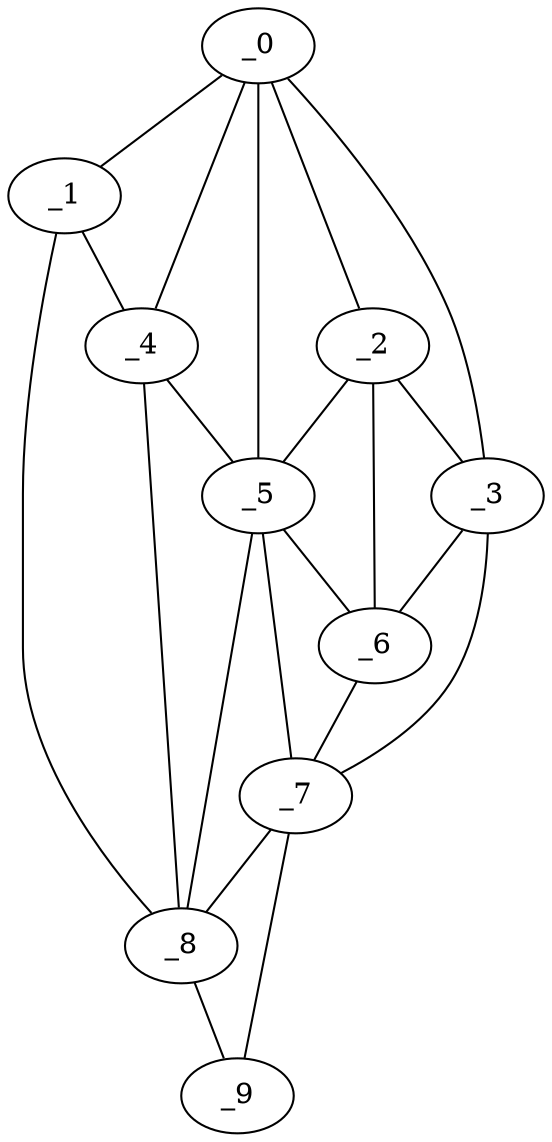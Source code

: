 graph "obj80__30.gxl" {
	_0	 [x=10,
		y=30];
	_1	 [x=12,
		y=99];
	_0 -- _1	 [valence=1];
	_2	 [x=27,
		y=17];
	_0 -- _2	 [valence=2];
	_3	 [x=33,
		y=11];
	_0 -- _3	 [valence=1];
	_4	 [x=33,
		y=75];
	_0 -- _4	 [valence=2];
	_5	 [x=56,
		y=57];
	_0 -- _5	 [valence=2];
	_1 -- _4	 [valence=2];
	_8	 [x=109,
		y=116];
	_1 -- _8	 [valence=1];
	_2 -- _3	 [valence=2];
	_2 -- _5	 [valence=2];
	_6	 [x=67,
		y=47];
	_2 -- _6	 [valence=2];
	_3 -- _6	 [valence=2];
	_7	 [x=75,
		y=46];
	_3 -- _7	 [valence=1];
	_4 -- _5	 [valence=2];
	_4 -- _8	 [valence=2];
	_5 -- _6	 [valence=2];
	_5 -- _7	 [valence=2];
	_5 -- _8	 [valence=2];
	_6 -- _7	 [valence=2];
	_7 -- _8	 [valence=1];
	_9	 [x=125,
		y=105];
	_7 -- _9	 [valence=1];
	_8 -- _9	 [valence=1];
}
